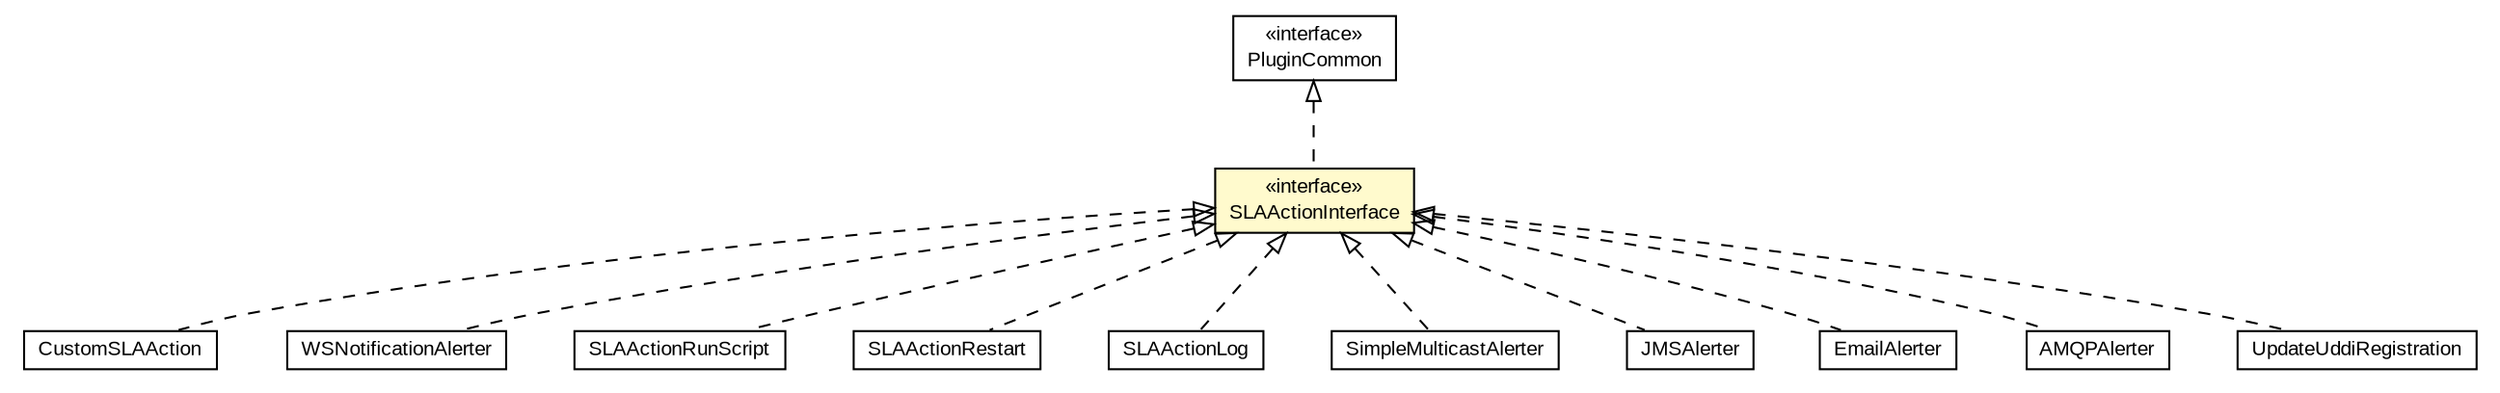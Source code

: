 #!/usr/local/bin/dot
#
# Class diagram 
# Generated by UMLGraph version R5_6-24-gf6e263 (http://www.umlgraph.org/)
#

digraph G {
	edge [fontname="arial",fontsize=10,labelfontname="arial",labelfontsize=10];
	node [fontname="arial",fontsize=10,shape=plaintext];
	nodesep=0.25;
	ranksep=0.5;
	// org.miloss.fgsms.plugins.CustomSLAAction
	c1034839 [label=<<table title="org.miloss.fgsms.plugins.CustomSLAAction" border="0" cellborder="1" cellspacing="0" cellpadding="2" port="p" href="../CustomSLAAction.html">
		<tr><td><table border="0" cellspacing="0" cellpadding="1">
<tr><td align="center" balign="center"> CustomSLAAction </td></tr>
		</table></td></tr>
		</table>>, URL="../CustomSLAAction.html", fontname="arial", fontcolor="black", fontsize=10.0];
	// org.miloss.fgsms.plugins.PluginCommon
	c1034840 [label=<<table title="org.miloss.fgsms.plugins.PluginCommon" border="0" cellborder="1" cellspacing="0" cellpadding="2" port="p" href="../PluginCommon.html">
		<tr><td><table border="0" cellspacing="0" cellpadding="1">
<tr><td align="center" balign="center"> &#171;interface&#187; </td></tr>
<tr><td align="center" balign="center"> PluginCommon </td></tr>
		</table></td></tr>
		</table>>, URL="../PluginCommon.html", fontname="arial", fontcolor="black", fontsize=10.0];
	// org.miloss.fgsms.plugins.sla.SLAActionInterface
	c1034843 [label=<<table title="org.miloss.fgsms.plugins.sla.SLAActionInterface" border="0" cellborder="1" cellspacing="0" cellpadding="2" port="p" bgcolor="lemonChiffon" href="./SLAActionInterface.html">
		<tr><td><table border="0" cellspacing="0" cellpadding="1">
<tr><td align="center" balign="center"> &#171;interface&#187; </td></tr>
<tr><td align="center" balign="center"> SLAActionInterface </td></tr>
		</table></td></tr>
		</table>>, URL="./SLAActionInterface.html", fontname="arial", fontcolor="black", fontsize=10.0];
	// org.miloss.fgsms.sla.actions.WSNotificationAlerter
	c1035609 [label=<<table title="org.miloss.fgsms.sla.actions.WSNotificationAlerter" border="0" cellborder="1" cellspacing="0" cellpadding="2" port="p" href="../../sla/actions/WSNotificationAlerter.html">
		<tr><td><table border="0" cellspacing="0" cellpadding="1">
<tr><td align="center" balign="center"> WSNotificationAlerter </td></tr>
		</table></td></tr>
		</table>>, URL="../../sla/actions/WSNotificationAlerter.html", fontname="arial", fontcolor="black", fontsize=10.0];
	// org.miloss.fgsms.sla.actions.SLAActionRunScript
	c1035610 [label=<<table title="org.miloss.fgsms.sla.actions.SLAActionRunScript" border="0" cellborder="1" cellspacing="0" cellpadding="2" port="p" href="../../sla/actions/SLAActionRunScript.html">
		<tr><td><table border="0" cellspacing="0" cellpadding="1">
<tr><td align="center" balign="center"> SLAActionRunScript </td></tr>
		</table></td></tr>
		</table>>, URL="../../sla/actions/SLAActionRunScript.html", fontname="arial", fontcolor="black", fontsize=10.0];
	// org.miloss.fgsms.sla.actions.SLAActionRestart
	c1035611 [label=<<table title="org.miloss.fgsms.sla.actions.SLAActionRestart" border="0" cellborder="1" cellspacing="0" cellpadding="2" port="p" href="../../sla/actions/SLAActionRestart.html">
		<tr><td><table border="0" cellspacing="0" cellpadding="1">
<tr><td align="center" balign="center"> SLAActionRestart </td></tr>
		</table></td></tr>
		</table>>, URL="../../sla/actions/SLAActionRestart.html", fontname="arial", fontcolor="black", fontsize=10.0];
	// org.miloss.fgsms.sla.actions.SLAActionLog
	c1035612 [label=<<table title="org.miloss.fgsms.sla.actions.SLAActionLog" border="0" cellborder="1" cellspacing="0" cellpadding="2" port="p" href="../../sla/actions/SLAActionLog.html">
		<tr><td><table border="0" cellspacing="0" cellpadding="1">
<tr><td align="center" balign="center"> SLAActionLog </td></tr>
		</table></td></tr>
		</table>>, URL="../../sla/actions/SLAActionLog.html", fontname="arial", fontcolor="black", fontsize=10.0];
	// org.miloss.fgsms.sla.actions.SimpleMulticastAlerter
	c1035613 [label=<<table title="org.miloss.fgsms.sla.actions.SimpleMulticastAlerter" border="0" cellborder="1" cellspacing="0" cellpadding="2" port="p" href="../../sla/actions/SimpleMulticastAlerter.html">
		<tr><td><table border="0" cellspacing="0" cellpadding="1">
<tr><td align="center" balign="center"> SimpleMulticastAlerter </td></tr>
		</table></td></tr>
		</table>>, URL="../../sla/actions/SimpleMulticastAlerter.html", fontname="arial", fontcolor="black", fontsize=10.0];
	// org.miloss.fgsms.sla.actions.JMSAlerter
	c1035614 [label=<<table title="org.miloss.fgsms.sla.actions.JMSAlerter" border="0" cellborder="1" cellspacing="0" cellpadding="2" port="p" href="../../sla/actions/JMSAlerter.html">
		<tr><td><table border="0" cellspacing="0" cellpadding="1">
<tr><td align="center" balign="center"> JMSAlerter </td></tr>
		</table></td></tr>
		</table>>, URL="../../sla/actions/JMSAlerter.html", fontname="arial", fontcolor="black", fontsize=10.0];
	// org.miloss.fgsms.sla.actions.EmailAlerter
	c1035615 [label=<<table title="org.miloss.fgsms.sla.actions.EmailAlerter" border="0" cellborder="1" cellspacing="0" cellpadding="2" port="p" href="../../sla/actions/EmailAlerter.html">
		<tr><td><table border="0" cellspacing="0" cellpadding="1">
<tr><td align="center" balign="center"> EmailAlerter </td></tr>
		</table></td></tr>
		</table>>, URL="../../sla/actions/EmailAlerter.html", fontname="arial", fontcolor="black", fontsize=10.0];
	// org.miloss.fgsms.sla.actions.AMQPAlerter
	c1035616 [label=<<table title="org.miloss.fgsms.sla.actions.AMQPAlerter" border="0" cellborder="1" cellspacing="0" cellpadding="2" port="p" href="../../sla/actions/AMQPAlerter.html">
		<tr><td><table border="0" cellspacing="0" cellpadding="1">
<tr><td align="center" balign="center"> AMQPAlerter </td></tr>
		</table></td></tr>
		</table>>, URL="../../sla/actions/AMQPAlerter.html", fontname="arial", fontcolor="black", fontsize=10.0];
	// org.miloss.fgsms.uddipub.UpdateUddiRegistration
	c1035732 [label=<<table title="org.miloss.fgsms.uddipub.UpdateUddiRegistration" border="0" cellborder="1" cellspacing="0" cellpadding="2" port="p" href="../../uddipub/UpdateUddiRegistration.html">
		<tr><td><table border="0" cellspacing="0" cellpadding="1">
<tr><td align="center" balign="center"> UpdateUddiRegistration </td></tr>
		</table></td></tr>
		</table>>, URL="../../uddipub/UpdateUddiRegistration.html", fontname="arial", fontcolor="black", fontsize=10.0];
	//org.miloss.fgsms.plugins.CustomSLAAction implements org.miloss.fgsms.plugins.sla.SLAActionInterface
	c1034843:p -> c1034839:p [dir=back,arrowtail=empty,style=dashed];
	//org.miloss.fgsms.plugins.sla.SLAActionInterface implements org.miloss.fgsms.plugins.PluginCommon
	c1034840:p -> c1034843:p [dir=back,arrowtail=empty,style=dashed];
	//org.miloss.fgsms.sla.actions.WSNotificationAlerter implements org.miloss.fgsms.plugins.sla.SLAActionInterface
	c1034843:p -> c1035609:p [dir=back,arrowtail=empty,style=dashed];
	//org.miloss.fgsms.sla.actions.SLAActionRunScript implements org.miloss.fgsms.plugins.sla.SLAActionInterface
	c1034843:p -> c1035610:p [dir=back,arrowtail=empty,style=dashed];
	//org.miloss.fgsms.sla.actions.SLAActionRestart implements org.miloss.fgsms.plugins.sla.SLAActionInterface
	c1034843:p -> c1035611:p [dir=back,arrowtail=empty,style=dashed];
	//org.miloss.fgsms.sla.actions.SLAActionLog implements org.miloss.fgsms.plugins.sla.SLAActionInterface
	c1034843:p -> c1035612:p [dir=back,arrowtail=empty,style=dashed];
	//org.miloss.fgsms.sla.actions.SimpleMulticastAlerter implements org.miloss.fgsms.plugins.sla.SLAActionInterface
	c1034843:p -> c1035613:p [dir=back,arrowtail=empty,style=dashed];
	//org.miloss.fgsms.sla.actions.JMSAlerter implements org.miloss.fgsms.plugins.sla.SLAActionInterface
	c1034843:p -> c1035614:p [dir=back,arrowtail=empty,style=dashed];
	//org.miloss.fgsms.sla.actions.EmailAlerter implements org.miloss.fgsms.plugins.sla.SLAActionInterface
	c1034843:p -> c1035615:p [dir=back,arrowtail=empty,style=dashed];
	//org.miloss.fgsms.sla.actions.AMQPAlerter implements org.miloss.fgsms.plugins.sla.SLAActionInterface
	c1034843:p -> c1035616:p [dir=back,arrowtail=empty,style=dashed];
	//org.miloss.fgsms.uddipub.UpdateUddiRegistration implements org.miloss.fgsms.plugins.sla.SLAActionInterface
	c1034843:p -> c1035732:p [dir=back,arrowtail=empty,style=dashed];
}


